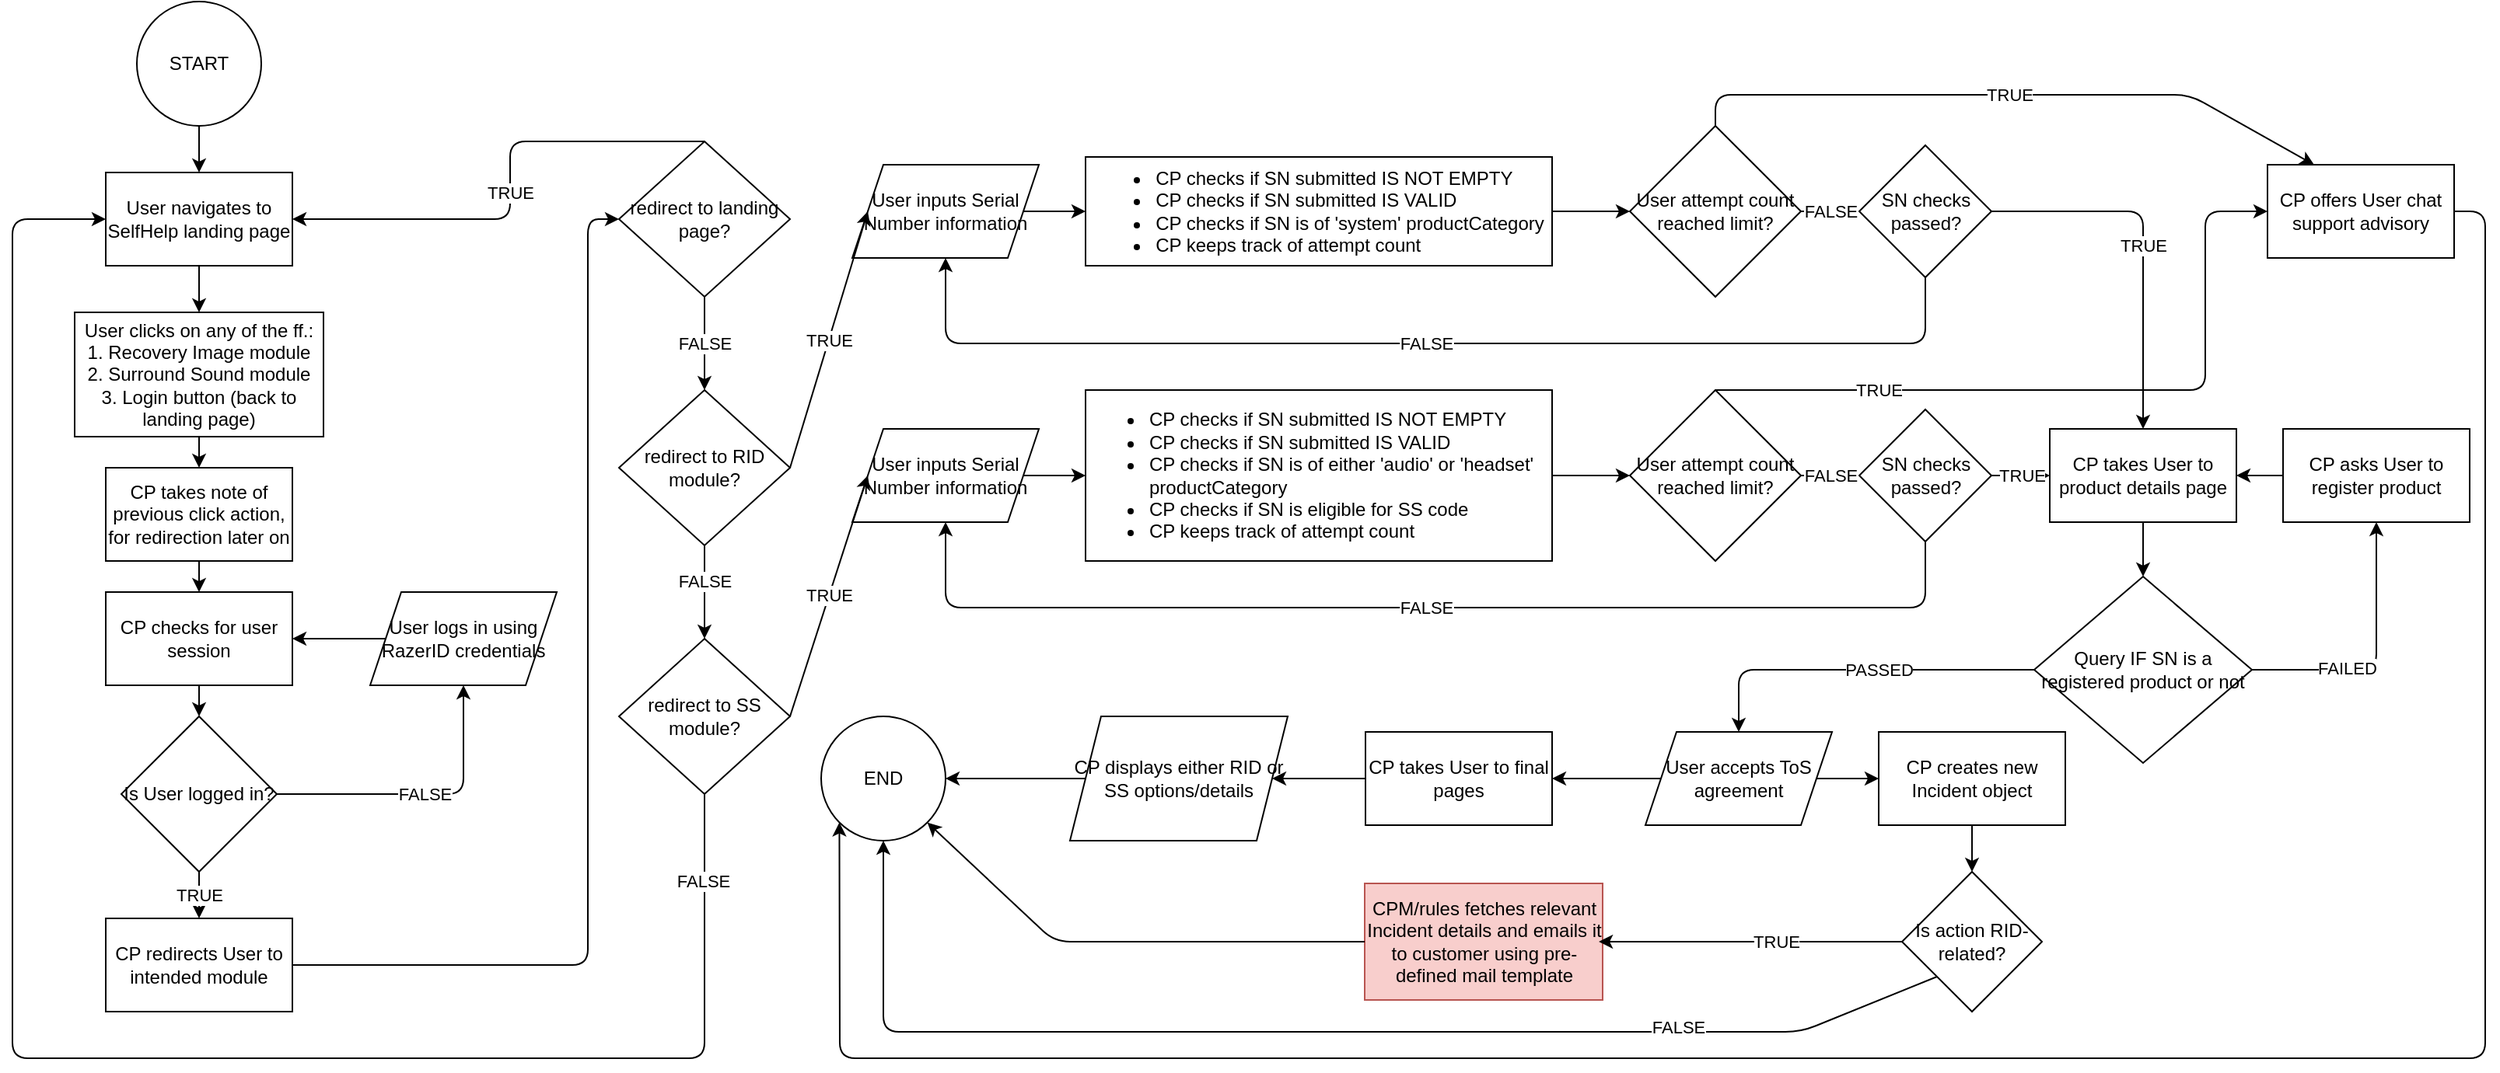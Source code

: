 <mxfile version="14.9.3" type="github">
  <diagram id="Bnokkz2JSlYGnNKonFYI" name="Page-1">
    <mxGraphModel dx="2031" dy="1134" grid="1" gridSize="10" guides="1" tooltips="1" connect="1" arrows="1" fold="1" page="1" pageScale="1" pageWidth="850" pageHeight="1100" math="0" shadow="0">
      <root>
        <mxCell id="0" />
        <mxCell id="1" parent="0" />
        <mxCell id="h0iaU3JN6Vfo1g07wj6g-2" value="START" style="ellipse;whiteSpace=wrap;html=1;aspect=fixed;" vertex="1" parent="1">
          <mxGeometry x="100" y="60" width="80" height="80" as="geometry" />
        </mxCell>
        <mxCell id="h0iaU3JN6Vfo1g07wj6g-4" value="User navigates to SelfHelp landing page" style="rounded=0;whiteSpace=wrap;html=1;" vertex="1" parent="1">
          <mxGeometry x="80" y="170" width="120" height="60" as="geometry" />
        </mxCell>
        <mxCell id="h0iaU3JN6Vfo1g07wj6g-5" value="User clicks on any of the ff.:&lt;br&gt;1. Recovery Image module&lt;br&gt;2. Surround Sound module&lt;br&gt;3. Login button (back to landing page)" style="rounded=0;whiteSpace=wrap;html=1;" vertex="1" parent="1">
          <mxGeometry x="60" y="260" width="160" height="80" as="geometry" />
        </mxCell>
        <mxCell id="h0iaU3JN6Vfo1g07wj6g-6" value="CP checks for user session" style="rounded=0;whiteSpace=wrap;html=1;" vertex="1" parent="1">
          <mxGeometry x="80" y="440" width="120" height="60" as="geometry" />
        </mxCell>
        <mxCell id="h0iaU3JN6Vfo1g07wj6g-7" value="Is User logged in?" style="rhombus;whiteSpace=wrap;html=1;" vertex="1" parent="1">
          <mxGeometry x="90" y="520" width="100" height="100" as="geometry" />
        </mxCell>
        <mxCell id="h0iaU3JN6Vfo1g07wj6g-8" value="User logs in using RazerID credentials" style="shape=parallelogram;perimeter=parallelogramPerimeter;whiteSpace=wrap;html=1;fixedSize=1;" vertex="1" parent="1">
          <mxGeometry x="250" y="440" width="120" height="60" as="geometry" />
        </mxCell>
        <mxCell id="h0iaU3JN6Vfo1g07wj6g-9" value="FALSE" style="endArrow=classic;html=1;exitX=1;exitY=0.5;exitDx=0;exitDy=0;entryX=0.5;entryY=1;entryDx=0;entryDy=0;" edge="1" parent="1" source="h0iaU3JN6Vfo1g07wj6g-7" target="h0iaU3JN6Vfo1g07wj6g-8">
          <mxGeometry width="50" height="50" relative="1" as="geometry">
            <mxPoint x="300" y="360" as="sourcePoint" />
            <mxPoint x="350" y="310" as="targetPoint" />
            <Array as="points">
              <mxPoint x="310" y="570" />
            </Array>
          </mxGeometry>
        </mxCell>
        <mxCell id="h0iaU3JN6Vfo1g07wj6g-10" value="" style="endArrow=classic;html=1;exitX=0;exitY=0.5;exitDx=0;exitDy=0;entryX=1;entryY=0.5;entryDx=0;entryDy=0;" edge="1" parent="1" source="h0iaU3JN6Vfo1g07wj6g-8" target="h0iaU3JN6Vfo1g07wj6g-6">
          <mxGeometry width="50" height="50" relative="1" as="geometry">
            <mxPoint x="300" y="370" as="sourcePoint" />
            <mxPoint x="440" y="250" as="targetPoint" />
          </mxGeometry>
        </mxCell>
        <mxCell id="h0iaU3JN6Vfo1g07wj6g-11" value="" style="endArrow=classic;html=1;exitX=0.5;exitY=1;exitDx=0;exitDy=0;entryX=0.5;entryY=0;entryDx=0;entryDy=0;" edge="1" parent="1" source="h0iaU3JN6Vfo1g07wj6g-6" target="h0iaU3JN6Vfo1g07wj6g-7">
          <mxGeometry width="50" height="50" relative="1" as="geometry">
            <mxPoint x="410" y="340" as="sourcePoint" />
            <mxPoint x="460" y="290" as="targetPoint" />
          </mxGeometry>
        </mxCell>
        <mxCell id="h0iaU3JN6Vfo1g07wj6g-12" value="" style="endArrow=classic;html=1;exitX=0.5;exitY=1;exitDx=0;exitDy=0;entryX=0.5;entryY=0;entryDx=0;entryDy=0;" edge="1" parent="1" source="h0iaU3JN6Vfo1g07wj6g-2" target="h0iaU3JN6Vfo1g07wj6g-4">
          <mxGeometry width="50" height="50" relative="1" as="geometry">
            <mxPoint x="440" y="220" as="sourcePoint" />
            <mxPoint x="490" y="170" as="targetPoint" />
          </mxGeometry>
        </mxCell>
        <mxCell id="h0iaU3JN6Vfo1g07wj6g-13" value="" style="endArrow=classic;html=1;exitX=0.5;exitY=1;exitDx=0;exitDy=0;entryX=0.5;entryY=0;entryDx=0;entryDy=0;" edge="1" parent="1" source="h0iaU3JN6Vfo1g07wj6g-4" target="h0iaU3JN6Vfo1g07wj6g-5">
          <mxGeometry width="50" height="50" relative="1" as="geometry">
            <mxPoint x="400" y="320" as="sourcePoint" />
            <mxPoint x="300" y="240" as="targetPoint" />
          </mxGeometry>
        </mxCell>
        <mxCell id="h0iaU3JN6Vfo1g07wj6g-14" value="" style="endArrow=classic;html=1;exitX=0.5;exitY=1;exitDx=0;exitDy=0;entryX=0.5;entryY=0;entryDx=0;entryDy=0;" edge="1" parent="1" source="h0iaU3JN6Vfo1g07wj6g-5" target="h0iaU3JN6Vfo1g07wj6g-15">
          <mxGeometry width="50" height="50" relative="1" as="geometry">
            <mxPoint x="410" y="340" as="sourcePoint" />
            <mxPoint x="460" y="290" as="targetPoint" />
          </mxGeometry>
        </mxCell>
        <mxCell id="h0iaU3JN6Vfo1g07wj6g-15" value="CP takes note of previous click action, for redirection later on" style="rounded=0;whiteSpace=wrap;html=1;" vertex="1" parent="1">
          <mxGeometry x="80" y="360" width="120" height="60" as="geometry" />
        </mxCell>
        <mxCell id="h0iaU3JN6Vfo1g07wj6g-17" value="" style="endArrow=classic;html=1;exitX=0.5;exitY=1;exitDx=0;exitDy=0;entryX=0.5;entryY=0;entryDx=0;entryDy=0;" edge="1" parent="1" source="h0iaU3JN6Vfo1g07wj6g-15" target="h0iaU3JN6Vfo1g07wj6g-6">
          <mxGeometry width="50" height="50" relative="1" as="geometry">
            <mxPoint x="400" y="350" as="sourcePoint" />
            <mxPoint x="450" y="300" as="targetPoint" />
          </mxGeometry>
        </mxCell>
        <mxCell id="h0iaU3JN6Vfo1g07wj6g-18" value="CP redirects User to intended module" style="rounded=0;whiteSpace=wrap;html=1;" vertex="1" parent="1">
          <mxGeometry x="80" y="650" width="120" height="60" as="geometry" />
        </mxCell>
        <mxCell id="h0iaU3JN6Vfo1g07wj6g-19" value="redirect to landing page?" style="rhombus;whiteSpace=wrap;html=1;" vertex="1" parent="1">
          <mxGeometry x="410" y="150" width="110" height="100" as="geometry" />
        </mxCell>
        <mxCell id="h0iaU3JN6Vfo1g07wj6g-20" value="" style="endArrow=classic;html=1;exitX=1;exitY=0.5;exitDx=0;exitDy=0;entryX=0;entryY=0.5;entryDx=0;entryDy=0;" edge="1" parent="1" source="h0iaU3JN6Vfo1g07wj6g-18" target="h0iaU3JN6Vfo1g07wj6g-19">
          <mxGeometry width="50" height="50" relative="1" as="geometry">
            <mxPoint x="260" y="700" as="sourcePoint" />
            <mxPoint x="430" y="680" as="targetPoint" />
            <Array as="points">
              <mxPoint x="390" y="680" />
              <mxPoint x="390" y="200" />
            </Array>
          </mxGeometry>
        </mxCell>
        <mxCell id="h0iaU3JN6Vfo1g07wj6g-21" value="TRUE" style="endArrow=classic;html=1;exitX=0.5;exitY=0;exitDx=0;exitDy=0;entryX=1;entryY=0.5;entryDx=0;entryDy=0;" edge="1" parent="1" source="h0iaU3JN6Vfo1g07wj6g-19" target="h0iaU3JN6Vfo1g07wj6g-4">
          <mxGeometry width="50" height="50" relative="1" as="geometry">
            <mxPoint x="330" y="290" as="sourcePoint" />
            <mxPoint x="380" y="240" as="targetPoint" />
            <Array as="points">
              <mxPoint x="340" y="150" />
              <mxPoint x="340" y="200" />
            </Array>
          </mxGeometry>
        </mxCell>
        <mxCell id="h0iaU3JN6Vfo1g07wj6g-22" value="FALSE" style="endArrow=classic;html=1;exitX=0.5;exitY=1;exitDx=0;exitDy=0;entryX=0.5;entryY=0;entryDx=0;entryDy=0;" edge="1" parent="1" source="h0iaU3JN6Vfo1g07wj6g-19" target="h0iaU3JN6Vfo1g07wj6g-24">
          <mxGeometry width="50" height="50" relative="1" as="geometry">
            <mxPoint x="550" y="390" as="sourcePoint" />
            <mxPoint x="465" y="300" as="targetPoint" />
          </mxGeometry>
        </mxCell>
        <mxCell id="h0iaU3JN6Vfo1g07wj6g-23" value="TRUE" style="endArrow=classic;html=1;exitX=0.5;exitY=1;exitDx=0;exitDy=0;entryX=0.5;entryY=0;entryDx=0;entryDy=0;" edge="1" parent="1" source="h0iaU3JN6Vfo1g07wj6g-7" target="h0iaU3JN6Vfo1g07wj6g-18">
          <mxGeometry width="50" height="50" relative="1" as="geometry">
            <mxPoint x="600" y="560" as="sourcePoint" />
            <mxPoint x="650" y="510" as="targetPoint" />
          </mxGeometry>
        </mxCell>
        <mxCell id="h0iaU3JN6Vfo1g07wj6g-24" value="redirect to RID module?" style="rhombus;whiteSpace=wrap;html=1;" vertex="1" parent="1">
          <mxGeometry x="410" y="310" width="110" height="100" as="geometry" />
        </mxCell>
        <mxCell id="h0iaU3JN6Vfo1g07wj6g-26" value="redirect to SS module?" style="rhombus;whiteSpace=wrap;html=1;" vertex="1" parent="1">
          <mxGeometry x="410" y="470" width="110" height="100" as="geometry" />
        </mxCell>
        <mxCell id="h0iaU3JN6Vfo1g07wj6g-27" value="" style="endArrow=classic;html=1;exitX=0.5;exitY=1;exitDx=0;exitDy=0;entryX=0.5;entryY=0;entryDx=0;entryDy=0;" edge="1" parent="1" source="h0iaU3JN6Vfo1g07wj6g-24" target="h0iaU3JN6Vfo1g07wj6g-26">
          <mxGeometry width="50" height="50" relative="1" as="geometry">
            <mxPoint x="570" y="450" as="sourcePoint" />
            <mxPoint x="620" y="400" as="targetPoint" />
          </mxGeometry>
        </mxCell>
        <mxCell id="h0iaU3JN6Vfo1g07wj6g-28" value="FALSE" style="edgeLabel;html=1;align=center;verticalAlign=middle;resizable=0;points=[];" vertex="1" connectable="0" parent="h0iaU3JN6Vfo1g07wj6g-27">
          <mxGeometry x="-0.25" y="3" relative="1" as="geometry">
            <mxPoint x="-3" as="offset" />
          </mxGeometry>
        </mxCell>
        <mxCell id="h0iaU3JN6Vfo1g07wj6g-29" value="User inputs Serial Number information" style="shape=parallelogram;perimeter=parallelogramPerimeter;whiteSpace=wrap;html=1;fixedSize=1;" vertex="1" parent="1">
          <mxGeometry x="560" y="165" width="120" height="60" as="geometry" />
        </mxCell>
        <mxCell id="h0iaU3JN6Vfo1g07wj6g-30" value="&lt;blockquote style=&quot;margin: 0 0 0 40px ; border: none ; padding: 0px&quot;&gt;&lt;/blockquote&gt;&lt;ul&gt;&lt;li style=&quot;text-align: left&quot;&gt;&lt;span&gt;CP checks if SN submitted IS NOT EMPTY&lt;/span&gt;&lt;/li&gt;&lt;li style=&quot;text-align: left&quot;&gt;&lt;span&gt;CP checks if SN submitted IS VALID&lt;/span&gt;&lt;/li&gt;&lt;li style=&quot;text-align: left&quot;&gt;&lt;span&gt;CP checks if SN is of &#39;system&#39; productCategory&lt;br&gt;&lt;/span&gt;&lt;/li&gt;&lt;li style=&quot;text-align: left&quot;&gt;&lt;span&gt;CP keeps track of attempt count&lt;/span&gt;&lt;/li&gt;&lt;/ul&gt;&lt;blockquote style=&quot;margin: 0 0 0 40px ; border: none ; padding: 0px&quot;&gt;&lt;/blockquote&gt;" style="rounded=0;whiteSpace=wrap;html=1;" vertex="1" parent="1">
          <mxGeometry x="710" y="160" width="300" height="70" as="geometry" />
        </mxCell>
        <mxCell id="h0iaU3JN6Vfo1g07wj6g-34" value="SN checks passed?" style="rhombus;whiteSpace=wrap;html=1;" vertex="1" parent="1">
          <mxGeometry x="1207.5" y="152.5" width="85" height="85" as="geometry" />
        </mxCell>
        <mxCell id="h0iaU3JN6Vfo1g07wj6g-35" value="User attempt count reached limit?" style="rhombus;whiteSpace=wrap;html=1;" vertex="1" parent="1">
          <mxGeometry x="1060" y="140" width="110" height="110" as="geometry" />
        </mxCell>
        <mxCell id="h0iaU3JN6Vfo1g07wj6g-37" value="TRUE" style="endArrow=classic;html=1;exitX=1;exitY=0.5;exitDx=0;exitDy=0;entryX=0;entryY=0.5;entryDx=0;entryDy=0;" edge="1" parent="1" source="h0iaU3JN6Vfo1g07wj6g-24" target="h0iaU3JN6Vfo1g07wj6g-29">
          <mxGeometry width="50" height="50" relative="1" as="geometry">
            <mxPoint x="690" y="240" as="sourcePoint" />
            <mxPoint x="740" y="190" as="targetPoint" />
          </mxGeometry>
        </mxCell>
        <mxCell id="h0iaU3JN6Vfo1g07wj6g-38" value="User inputs Serial Number information" style="shape=parallelogram;perimeter=parallelogramPerimeter;whiteSpace=wrap;html=1;fixedSize=1;" vertex="1" parent="1">
          <mxGeometry x="560" y="335" width="120" height="60" as="geometry" />
        </mxCell>
        <mxCell id="h0iaU3JN6Vfo1g07wj6g-40" value="TRUE" style="endArrow=classic;html=1;exitX=1;exitY=0.5;exitDx=0;exitDy=0;entryX=0;entryY=0.5;entryDx=0;entryDy=0;" edge="1" parent="1" source="h0iaU3JN6Vfo1g07wj6g-26" target="h0iaU3JN6Vfo1g07wj6g-38">
          <mxGeometry width="50" height="50" relative="1" as="geometry">
            <mxPoint x="620" y="470" as="sourcePoint" />
            <mxPoint x="670" y="420" as="targetPoint" />
          </mxGeometry>
        </mxCell>
        <mxCell id="h0iaU3JN6Vfo1g07wj6g-41" value="" style="endArrow=classic;html=1;exitX=1;exitY=0.5;exitDx=0;exitDy=0;entryX=0;entryY=0.5;entryDx=0;entryDy=0;" edge="1" parent="1" source="h0iaU3JN6Vfo1g07wj6g-29" target="h0iaU3JN6Vfo1g07wj6g-30">
          <mxGeometry width="50" height="50" relative="1" as="geometry">
            <mxPoint x="720" y="260" as="sourcePoint" />
            <mxPoint x="770" y="210" as="targetPoint" />
          </mxGeometry>
        </mxCell>
        <mxCell id="h0iaU3JN6Vfo1g07wj6g-42" value="&lt;blockquote style=&quot;margin: 0 0 0 40px ; border: none ; padding: 0px&quot;&gt;&lt;/blockquote&gt;&lt;ul&gt;&lt;li style=&quot;text-align: left&quot;&gt;&lt;span&gt;CP checks if SN submitted IS NOT EMPTY&lt;/span&gt;&lt;/li&gt;&lt;li style=&quot;text-align: left&quot;&gt;&lt;span&gt;CP checks if SN submitted IS VALID&lt;/span&gt;&lt;/li&gt;&lt;li style=&quot;text-align: left&quot;&gt;&lt;span&gt;CP checks if SN is of either &#39;audio&#39; or &#39;headset&#39; productCategory&lt;br&gt;&lt;/span&gt;&lt;/li&gt;&lt;li style=&quot;text-align: left&quot;&gt;&lt;span&gt;CP checks if SN is eligible for SS code&lt;/span&gt;&lt;/li&gt;&lt;li style=&quot;text-align: left&quot;&gt;&lt;span&gt;CP keeps track of attempt count&lt;/span&gt;&lt;/li&gt;&lt;/ul&gt;&lt;blockquote style=&quot;margin: 0 0 0 40px ; border: none ; padding: 0px&quot;&gt;&lt;/blockquote&gt;" style="rounded=0;whiteSpace=wrap;html=1;" vertex="1" parent="1">
          <mxGeometry x="710" y="310" width="300" height="110" as="geometry" />
        </mxCell>
        <mxCell id="h0iaU3JN6Vfo1g07wj6g-50" value="CP offers User chat support advisory" style="rounded=0;whiteSpace=wrap;html=1;" vertex="1" parent="1">
          <mxGeometry x="1470" y="165" width="120" height="60" as="geometry" />
        </mxCell>
        <mxCell id="h0iaU3JN6Vfo1g07wj6g-51" value="" style="endArrow=classic;html=1;exitX=0.5;exitY=1;exitDx=0;exitDy=0;entryX=0;entryY=0.5;entryDx=0;entryDy=0;" edge="1" parent="1" source="h0iaU3JN6Vfo1g07wj6g-26" target="h0iaU3JN6Vfo1g07wj6g-4">
          <mxGeometry width="50" height="50" relative="1" as="geometry">
            <mxPoint x="510" y="680" as="sourcePoint" />
            <mxPoint x="560" y="630" as="targetPoint" />
            <Array as="points">
              <mxPoint x="465" y="740" />
              <mxPoint x="20" y="740" />
              <mxPoint x="20" y="420" />
              <mxPoint x="20" y="200" />
            </Array>
          </mxGeometry>
        </mxCell>
        <mxCell id="h0iaU3JN6Vfo1g07wj6g-54" value="FALSE" style="edgeLabel;html=1;align=center;verticalAlign=middle;resizable=0;points=[];" vertex="1" connectable="0" parent="h0iaU3JN6Vfo1g07wj6g-51">
          <mxGeometry x="-0.908" y="-1" relative="1" as="geometry">
            <mxPoint as="offset" />
          </mxGeometry>
        </mxCell>
        <mxCell id="h0iaU3JN6Vfo1g07wj6g-55" value="User attempt count reached limit?" style="rhombus;whiteSpace=wrap;html=1;" vertex="1" parent="1">
          <mxGeometry x="1060" y="310" width="110" height="110" as="geometry" />
        </mxCell>
        <mxCell id="h0iaU3JN6Vfo1g07wj6g-56" value="SN checks passed?" style="rhombus;whiteSpace=wrap;html=1;" vertex="1" parent="1">
          <mxGeometry x="1207.5" y="322.5" width="85" height="85" as="geometry" />
        </mxCell>
        <mxCell id="h0iaU3JN6Vfo1g07wj6g-57" value="CP creates new Incident object" style="rounded=0;whiteSpace=wrap;html=1;" vertex="1" parent="1">
          <mxGeometry x="1220" y="530" width="120" height="60" as="geometry" />
        </mxCell>
        <mxCell id="h0iaU3JN6Vfo1g07wj6g-58" value="" style="endArrow=classic;html=1;exitX=1;exitY=0.5;exitDx=0;exitDy=0;entryX=0;entryY=0.5;entryDx=0;entryDy=0;" edge="1" parent="1" source="h0iaU3JN6Vfo1g07wj6g-38" target="h0iaU3JN6Vfo1g07wj6g-42">
          <mxGeometry width="50" height="50" relative="1" as="geometry">
            <mxPoint x="640" y="520" as="sourcePoint" />
            <mxPoint x="690" y="470" as="targetPoint" />
          </mxGeometry>
        </mxCell>
        <mxCell id="h0iaU3JN6Vfo1g07wj6g-59" value="Query IF SN is a registered product or not" style="rhombus;whiteSpace=wrap;html=1;" vertex="1" parent="1">
          <mxGeometry x="1320" y="430" width="140" height="120" as="geometry" />
        </mxCell>
        <mxCell id="h0iaU3JN6Vfo1g07wj6g-62" value="CP takes User to product details page" style="rounded=0;whiteSpace=wrap;html=1;" vertex="1" parent="1">
          <mxGeometry x="1330" y="335" width="120" height="60" as="geometry" />
        </mxCell>
        <mxCell id="h0iaU3JN6Vfo1g07wj6g-63" value="User accepts ToS agreement" style="shape=parallelogram;perimeter=parallelogramPerimeter;whiteSpace=wrap;html=1;fixedSize=1;" vertex="1" parent="1">
          <mxGeometry x="1070" y="530" width="120" height="60" as="geometry" />
        </mxCell>
        <mxCell id="h0iaU3JN6Vfo1g07wj6g-64" value="FALSE" style="endArrow=classic;html=1;exitX=1;exitY=0.5;exitDx=0;exitDy=0;entryX=0;entryY=0.5;entryDx=0;entryDy=0;" edge="1" parent="1" source="h0iaU3JN6Vfo1g07wj6g-35" target="h0iaU3JN6Vfo1g07wj6g-34">
          <mxGeometry width="50" height="50" relative="1" as="geometry">
            <mxPoint x="1180" y="320" as="sourcePoint" />
            <mxPoint x="1200" y="200" as="targetPoint" />
          </mxGeometry>
        </mxCell>
        <mxCell id="h0iaU3JN6Vfo1g07wj6g-65" value="" style="endArrow=classic;html=1;exitX=1;exitY=0.5;exitDx=0;exitDy=0;entryX=0;entryY=0.5;entryDx=0;entryDy=0;" edge="1" parent="1" source="h0iaU3JN6Vfo1g07wj6g-30" target="h0iaU3JN6Vfo1g07wj6g-35">
          <mxGeometry width="50" height="50" relative="1" as="geometry">
            <mxPoint x="1070" y="290" as="sourcePoint" />
            <mxPoint x="1120" y="240" as="targetPoint" />
          </mxGeometry>
        </mxCell>
        <mxCell id="h0iaU3JN6Vfo1g07wj6g-66" value="CP asks User to register product" style="rounded=0;whiteSpace=wrap;html=1;" vertex="1" parent="1">
          <mxGeometry x="1480" y="335" width="120" height="60" as="geometry" />
        </mxCell>
        <mxCell id="h0iaU3JN6Vfo1g07wj6g-67" value="FALSE" style="endArrow=classic;html=1;exitX=0.5;exitY=1;exitDx=0;exitDy=0;entryX=0.5;entryY=1;entryDx=0;entryDy=0;" edge="1" parent="1" source="h0iaU3JN6Vfo1g07wj6g-34" target="h0iaU3JN6Vfo1g07wj6g-29">
          <mxGeometry width="50" height="50" relative="1" as="geometry">
            <mxPoint x="1140" y="300" as="sourcePoint" />
            <mxPoint x="1010" y="270" as="targetPoint" />
            <Array as="points">
              <mxPoint x="1250" y="280" />
              <mxPoint x="620" y="280" />
            </Array>
          </mxGeometry>
        </mxCell>
        <mxCell id="h0iaU3JN6Vfo1g07wj6g-68" value="FALSE" style="endArrow=classic;html=1;exitX=0.5;exitY=1;exitDx=0;exitDy=0;entryX=0.5;entryY=1;entryDx=0;entryDy=0;" edge="1" parent="1" source="h0iaU3JN6Vfo1g07wj6g-56" target="h0iaU3JN6Vfo1g07wj6g-38">
          <mxGeometry width="50" height="50" relative="1" as="geometry">
            <mxPoint x="1190" y="510" as="sourcePoint" />
            <mxPoint x="650" y="460" as="targetPoint" />
            <Array as="points">
              <mxPoint x="1250" y="450" />
              <mxPoint x="620" y="450" />
            </Array>
          </mxGeometry>
        </mxCell>
        <mxCell id="h0iaU3JN6Vfo1g07wj6g-69" value="TRUE" style="endArrow=classic;html=1;exitX=0.5;exitY=0;exitDx=0;exitDy=0;entryX=0;entryY=0.5;entryDx=0;entryDy=0;" edge="1" parent="1" source="h0iaU3JN6Vfo1g07wj6g-55" target="h0iaU3JN6Vfo1g07wj6g-50">
          <mxGeometry x="-0.553" width="50" height="50" relative="1" as="geometry">
            <mxPoint x="1180" y="360" as="sourcePoint" />
            <mxPoint x="1230" y="310" as="targetPoint" />
            <Array as="points">
              <mxPoint x="1430" y="310" />
              <mxPoint x="1430" y="195" />
            </Array>
            <mxPoint as="offset" />
          </mxGeometry>
        </mxCell>
        <mxCell id="h0iaU3JN6Vfo1g07wj6g-70" value="TRUE" style="endArrow=classic;html=1;exitX=0.5;exitY=0;exitDx=0;exitDy=0;entryX=0.25;entryY=0;entryDx=0;entryDy=0;" edge="1" parent="1" source="h0iaU3JN6Vfo1g07wj6g-35" target="h0iaU3JN6Vfo1g07wj6g-50">
          <mxGeometry width="50" height="50" relative="1" as="geometry">
            <mxPoint x="1110" y="100" as="sourcePoint" />
            <mxPoint x="1160" y="50" as="targetPoint" />
            <Array as="points">
              <mxPoint x="1115" y="120" />
              <mxPoint x="1420" y="120" />
            </Array>
          </mxGeometry>
        </mxCell>
        <mxCell id="h0iaU3JN6Vfo1g07wj6g-72" value="TRUE" style="endArrow=classic;html=1;exitX=1;exitY=0.5;exitDx=0;exitDy=0;entryX=0.5;entryY=0;entryDx=0;entryDy=0;" edge="1" parent="1" source="h0iaU3JN6Vfo1g07wj6g-34" target="h0iaU3JN6Vfo1g07wj6g-62">
          <mxGeometry width="50" height="50" relative="1" as="geometry">
            <mxPoint x="1360" y="230" as="sourcePoint" />
            <mxPoint x="1410" y="180" as="targetPoint" />
            <Array as="points">
              <mxPoint x="1390" y="195" />
            </Array>
          </mxGeometry>
        </mxCell>
        <mxCell id="h0iaU3JN6Vfo1g07wj6g-73" value="TRUE" style="endArrow=classic;html=1;exitX=1;exitY=0.5;exitDx=0;exitDy=0;entryX=0;entryY=0.5;entryDx=0;entryDy=0;" edge="1" parent="1" source="h0iaU3JN6Vfo1g07wj6g-56" target="h0iaU3JN6Vfo1g07wj6g-62">
          <mxGeometry width="50" height="50" relative="1" as="geometry">
            <mxPoint x="1200" y="550" as="sourcePoint" />
            <mxPoint x="1250" y="500" as="targetPoint" />
          </mxGeometry>
        </mxCell>
        <mxCell id="h0iaU3JN6Vfo1g07wj6g-75" value="" style="endArrow=classic;html=1;exitX=0.5;exitY=1;exitDx=0;exitDy=0;entryX=0.5;entryY=0;entryDx=0;entryDy=0;" edge="1" parent="1" source="h0iaU3JN6Vfo1g07wj6g-62" target="h0iaU3JN6Vfo1g07wj6g-59">
          <mxGeometry width="50" height="50" relative="1" as="geometry">
            <mxPoint x="1570" y="560" as="sourcePoint" />
            <mxPoint x="1620" y="510" as="targetPoint" />
          </mxGeometry>
        </mxCell>
        <mxCell id="h0iaU3JN6Vfo1g07wj6g-76" value="" style="endArrow=classic;html=1;exitX=1;exitY=0.5;exitDx=0;exitDy=0;entryX=0.5;entryY=1;entryDx=0;entryDy=0;" edge="1" parent="1" source="h0iaU3JN6Vfo1g07wj6g-59" target="h0iaU3JN6Vfo1g07wj6g-66">
          <mxGeometry width="50" height="50" relative="1" as="geometry">
            <mxPoint x="1540" y="510" as="sourcePoint" />
            <mxPoint x="1590" y="460" as="targetPoint" />
            <Array as="points">
              <mxPoint x="1540" y="490" />
            </Array>
          </mxGeometry>
        </mxCell>
        <mxCell id="h0iaU3JN6Vfo1g07wj6g-78" value="FAILED" style="edgeLabel;html=1;align=center;verticalAlign=middle;resizable=0;points=[];" vertex="1" connectable="0" parent="h0iaU3JN6Vfo1g07wj6g-76">
          <mxGeometry x="-0.311" y="1" relative="1" as="geometry">
            <mxPoint as="offset" />
          </mxGeometry>
        </mxCell>
        <mxCell id="h0iaU3JN6Vfo1g07wj6g-77" value="" style="endArrow=classic;html=1;exitX=0;exitY=0.5;exitDx=0;exitDy=0;entryX=1;entryY=0.5;entryDx=0;entryDy=0;" edge="1" parent="1" source="h0iaU3JN6Vfo1g07wj6g-66" target="h0iaU3JN6Vfo1g07wj6g-62">
          <mxGeometry width="50" height="50" relative="1" as="geometry">
            <mxPoint x="1550" y="330" as="sourcePoint" />
            <mxPoint x="1600" y="280" as="targetPoint" />
          </mxGeometry>
        </mxCell>
        <mxCell id="h0iaU3JN6Vfo1g07wj6g-79" value="" style="endArrow=classic;html=1;exitX=1;exitY=0.5;exitDx=0;exitDy=0;entryX=0;entryY=0.5;entryDx=0;entryDy=0;" edge="1" parent="1" source="h0iaU3JN6Vfo1g07wj6g-63" target="h0iaU3JN6Vfo1g07wj6g-57">
          <mxGeometry width="50" height="50" relative="1" as="geometry">
            <mxPoint x="820" y="600" as="sourcePoint" />
            <mxPoint x="870" y="550" as="targetPoint" />
          </mxGeometry>
        </mxCell>
        <mxCell id="h0iaU3JN6Vfo1g07wj6g-85" value="CP takes User to final pages" style="rounded=0;whiteSpace=wrap;html=1;" vertex="1" parent="1">
          <mxGeometry x="890" y="530" width="120" height="60" as="geometry" />
        </mxCell>
        <mxCell id="h0iaU3JN6Vfo1g07wj6g-86" value="CP displays either RID or SS options/details" style="shape=parallelogram;perimeter=parallelogramPerimeter;whiteSpace=wrap;html=1;fixedSize=1;" vertex="1" parent="1">
          <mxGeometry x="700" y="520" width="140" height="80" as="geometry" />
        </mxCell>
        <mxCell id="h0iaU3JN6Vfo1g07wj6g-88" value="END" style="ellipse;whiteSpace=wrap;html=1;aspect=fixed;" vertex="1" parent="1">
          <mxGeometry x="540" y="520" width="80" height="80" as="geometry" />
        </mxCell>
        <mxCell id="h0iaU3JN6Vfo1g07wj6g-89" value="Is action RID-related?" style="rhombus;whiteSpace=wrap;html=1;" vertex="1" parent="1">
          <mxGeometry x="1235" y="620" width="90" height="90" as="geometry" />
        </mxCell>
        <mxCell id="h0iaU3JN6Vfo1g07wj6g-90" value="CPM/rules fetches relevant Incident details and emails it to customer using pre-defined mail template" style="rounded=0;whiteSpace=wrap;html=1;fillColor=#f8cecc;strokeColor=#b85450;" vertex="1" parent="1">
          <mxGeometry x="889.5" y="627.5" width="153" height="75" as="geometry" />
        </mxCell>
        <mxCell id="h0iaU3JN6Vfo1g07wj6g-91" value="" style="endArrow=classic;html=1;exitX=0;exitY=0.5;exitDx=0;exitDy=0;entryX=1;entryY=0.5;entryDx=0;entryDy=0;" edge="1" parent="1" source="h0iaU3JN6Vfo1g07wj6g-63" target="h0iaU3JN6Vfo1g07wj6g-85">
          <mxGeometry width="50" height="50" relative="1" as="geometry">
            <mxPoint x="880" y="480" as="sourcePoint" />
            <mxPoint x="930" y="430" as="targetPoint" />
          </mxGeometry>
        </mxCell>
        <mxCell id="h0iaU3JN6Vfo1g07wj6g-92" value="" style="endArrow=classic;html=1;exitX=0;exitY=0.5;exitDx=0;exitDy=0;entryX=1;entryY=0.5;entryDx=0;entryDy=0;" edge="1" parent="1" source="h0iaU3JN6Vfo1g07wj6g-85" target="h0iaU3JN6Vfo1g07wj6g-86">
          <mxGeometry width="50" height="50" relative="1" as="geometry">
            <mxPoint x="770" y="490" as="sourcePoint" />
            <mxPoint x="820" y="440" as="targetPoint" />
          </mxGeometry>
        </mxCell>
        <mxCell id="h0iaU3JN6Vfo1g07wj6g-93" value="" style="endArrow=classic;html=1;exitX=0;exitY=0.5;exitDx=0;exitDy=0;entryX=1;entryY=0.5;entryDx=0;entryDy=0;" edge="1" parent="1" source="h0iaU3JN6Vfo1g07wj6g-86" target="h0iaU3JN6Vfo1g07wj6g-88">
          <mxGeometry width="50" height="50" relative="1" as="geometry">
            <mxPoint x="630" y="500" as="sourcePoint" />
            <mxPoint x="680" y="450" as="targetPoint" />
          </mxGeometry>
        </mxCell>
        <mxCell id="h0iaU3JN6Vfo1g07wj6g-94" value="" style="endArrow=classic;html=1;exitX=0;exitY=0.5;exitDx=0;exitDy=0;entryX=1;entryY=1;entryDx=0;entryDy=0;" edge="1" parent="1" source="h0iaU3JN6Vfo1g07wj6g-90" target="h0iaU3JN6Vfo1g07wj6g-88">
          <mxGeometry width="50" height="50" relative="1" as="geometry">
            <mxPoint x="630" y="720" as="sourcePoint" />
            <mxPoint x="680" y="670" as="targetPoint" />
            <Array as="points">
              <mxPoint x="690" y="665" />
            </Array>
          </mxGeometry>
        </mxCell>
        <mxCell id="h0iaU3JN6Vfo1g07wj6g-95" value="" style="endArrow=classic;html=1;exitX=0;exitY=0.5;exitDx=0;exitDy=0;entryX=0.984;entryY=0.5;entryDx=0;entryDy=0;entryPerimeter=0;" edge="1" parent="1" source="h0iaU3JN6Vfo1g07wj6g-89" target="h0iaU3JN6Vfo1g07wj6g-90">
          <mxGeometry width="50" height="50" relative="1" as="geometry">
            <mxPoint x="1110" y="680" as="sourcePoint" />
            <mxPoint x="1160" y="630" as="targetPoint" />
          </mxGeometry>
        </mxCell>
        <mxCell id="h0iaU3JN6Vfo1g07wj6g-99" value="TRUE" style="edgeLabel;html=1;align=center;verticalAlign=middle;resizable=0;points=[];" vertex="1" connectable="0" parent="h0iaU3JN6Vfo1g07wj6g-95">
          <mxGeometry x="-0.169" relative="1" as="geometry">
            <mxPoint as="offset" />
          </mxGeometry>
        </mxCell>
        <mxCell id="h0iaU3JN6Vfo1g07wj6g-96" value="" style="endArrow=classic;html=1;exitX=0;exitY=1;exitDx=0;exitDy=0;entryX=0.5;entryY=1;entryDx=0;entryDy=0;" edge="1" parent="1" source="h0iaU3JN6Vfo1g07wj6g-89" target="h0iaU3JN6Vfo1g07wj6g-88">
          <mxGeometry width="50" height="50" relative="1" as="geometry">
            <mxPoint x="1370" y="720" as="sourcePoint" />
            <mxPoint x="610" y="640" as="targetPoint" />
            <Array as="points">
              <mxPoint x="1170" y="723" />
              <mxPoint x="580" y="723" />
            </Array>
          </mxGeometry>
        </mxCell>
        <mxCell id="h0iaU3JN6Vfo1g07wj6g-100" value="FALSE" style="edgeLabel;html=1;align=center;verticalAlign=middle;resizable=0;points=[];" vertex="1" connectable="0" parent="h0iaU3JN6Vfo1g07wj6g-96">
          <mxGeometry x="-0.72" y="-3" relative="1" as="geometry">
            <mxPoint x="-61" as="offset" />
          </mxGeometry>
        </mxCell>
        <mxCell id="h0iaU3JN6Vfo1g07wj6g-97" value="" style="endArrow=classic;html=1;exitX=0.5;exitY=1;exitDx=0;exitDy=0;entryX=0.5;entryY=0;entryDx=0;entryDy=0;" edge="1" parent="1" source="h0iaU3JN6Vfo1g07wj6g-57" target="h0iaU3JN6Vfo1g07wj6g-89">
          <mxGeometry width="50" height="50" relative="1" as="geometry">
            <mxPoint x="1280" y="510" as="sourcePoint" />
            <mxPoint x="1330" y="460" as="targetPoint" />
          </mxGeometry>
        </mxCell>
        <mxCell id="h0iaU3JN6Vfo1g07wj6g-98" value="" style="endArrow=classic;html=1;exitX=1;exitY=0.5;exitDx=0;exitDy=0;entryX=0;entryY=1;entryDx=0;entryDy=0;" edge="1" parent="1" source="h0iaU3JN6Vfo1g07wj6g-50" target="h0iaU3JN6Vfo1g07wj6g-88">
          <mxGeometry width="50" height="50" relative="1" as="geometry">
            <mxPoint x="1530" y="310" as="sourcePoint" />
            <mxPoint x="1580" y="260" as="targetPoint" />
            <Array as="points">
              <mxPoint x="1610" y="195" />
              <mxPoint x="1610" y="740" />
              <mxPoint x="820" y="740" />
              <mxPoint x="552" y="740" />
            </Array>
          </mxGeometry>
        </mxCell>
        <mxCell id="h0iaU3JN6Vfo1g07wj6g-101" value="" style="endArrow=classic;html=1;exitX=1;exitY=0.5;exitDx=0;exitDy=0;entryX=0;entryY=0.5;entryDx=0;entryDy=0;" edge="1" parent="1" source="h0iaU3JN6Vfo1g07wj6g-42" target="h0iaU3JN6Vfo1g07wj6g-55">
          <mxGeometry width="50" height="50" relative="1" as="geometry">
            <mxPoint x="1090" y="540" as="sourcePoint" />
            <mxPoint x="1140" y="490" as="targetPoint" />
          </mxGeometry>
        </mxCell>
        <mxCell id="h0iaU3JN6Vfo1g07wj6g-102" value="FALSE" style="endArrow=classic;html=1;exitX=1;exitY=0.5;exitDx=0;exitDy=0;entryX=0;entryY=0.5;entryDx=0;entryDy=0;" edge="1" parent="1" source="h0iaU3JN6Vfo1g07wj6g-55" target="h0iaU3JN6Vfo1g07wj6g-56">
          <mxGeometry width="50" height="50" relative="1" as="geometry">
            <mxPoint x="1190" y="430" as="sourcePoint" />
            <mxPoint x="1240" y="380" as="targetPoint" />
          </mxGeometry>
        </mxCell>
        <mxCell id="h0iaU3JN6Vfo1g07wj6g-106" value="PASSED" style="endArrow=classic;html=1;exitX=0;exitY=0.5;exitDx=0;exitDy=0;entryX=0.5;entryY=0;entryDx=0;entryDy=0;" edge="1" parent="1" source="h0iaU3JN6Vfo1g07wj6g-59" target="h0iaU3JN6Vfo1g07wj6g-63">
          <mxGeometry x="-0.13" width="50" height="50" relative="1" as="geometry">
            <mxPoint x="1200" y="510" as="sourcePoint" />
            <mxPoint x="1250" y="460" as="targetPoint" />
            <Array as="points">
              <mxPoint x="1130" y="490" />
            </Array>
            <mxPoint as="offset" />
          </mxGeometry>
        </mxCell>
      </root>
    </mxGraphModel>
  </diagram>
</mxfile>
